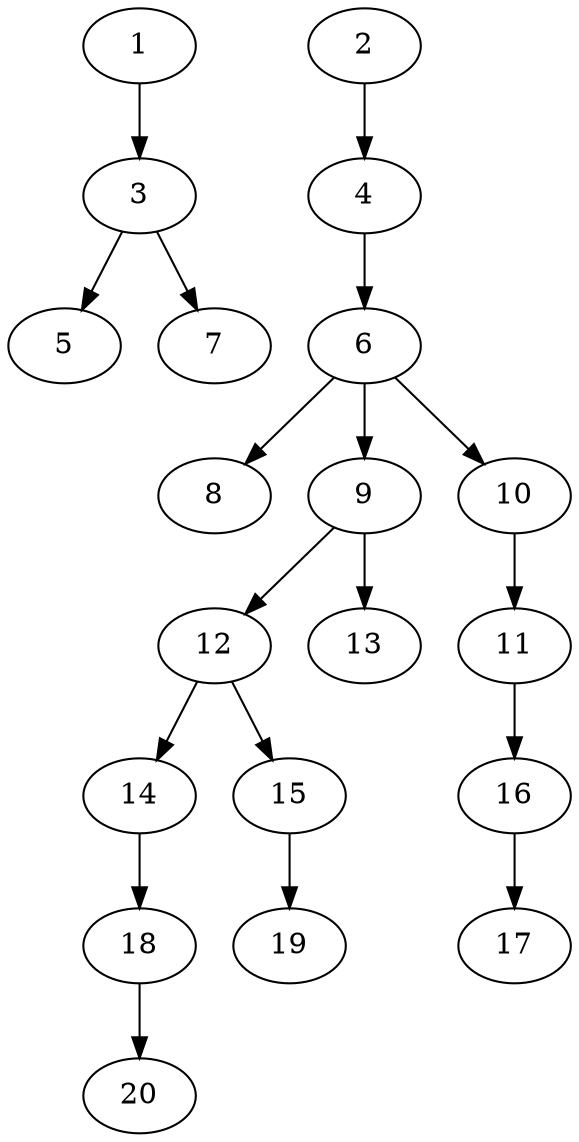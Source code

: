 // DAG (tier=1-easy, mode=data, n=20, ccr=0.313, fat=0.375, density=0.277, regular=0.667, jump=0.011, mindata=1048576, maxdata=8388608)
// DAG automatically generated by daggen at Sun Aug 24 16:33:33 2025
// /home/ermia/Project/Environments/daggen/bin/daggen --dot --ccr 0.313 --fat 0.375 --regular 0.667 --density 0.277 --jump 0.011 --mindata 1048576 --maxdata 8388608 -n 20 
digraph G {
  1 [size="34528779690835968000", alpha="0.15", expect_size="17264389845417984000"]
  1 -> 3 [size ="84828959539200"]
  2 [size="3410765599997952000", alpha="0.08", expect_size="1705382799998976000"]
  2 -> 4 [size ="18126943027200"]
  3 [size="6735299320621226", alpha="0.09", expect_size="3367649660310613"]
  3 -> 5 [size ="240911434907648"]
  3 -> 7 [size ="240911434907648"]
  4 [size="10085796618767250", alpha="0.16", expect_size="5042898309383625"]
  4 -> 6 [size ="9389905805312"]
  5 [size="323110773032204480", alpha="0.19", expect_size="161555386516102240"]
  6 [size="845480875557483008", alpha="0.07", expect_size="422740437778741504"]
  6 -> 8 [size ="483633861230592"]
  6 -> 9 [size ="483633861230592"]
  6 -> 10 [size ="483633861230592"]
  7 [size="622572243072532352", alpha="0.13", expect_size="311286121536266176"]
  8 [size="92216021461155971072", alpha="0.15", expect_size="46108010730577985536"]
  9 [size="1413912246187694", alpha="0.05", expect_size="706956123093847"]
  9 -> 12 [size ="48479577571328"]
  9 -> 13 [size ="48479577571328"]
  10 [size="7667567747044326", alpha="0.04", expect_size="3833783873522163"]
  10 -> 11 [size ="230418964021248"]
  11 [size="432393992107408960", alpha="0.16", expect_size="216196996053704480"]
  11 -> 16 [size ="389373757489152"]
  12 [size="181681557929442934784", alpha="0.00", expect_size="90840778964721467392"]
  12 -> 14 [size ="256623968780288"]
  12 -> 15 [size ="256623968780288"]
  13 [size="9952523095557432", alpha="0.13", expect_size="4976261547778716"]
  14 [size="1041081599962455168", alpha="0.13", expect_size="520540799981227584"]
  14 -> 18 [size ="490280792883200"]
  15 [size="1846477250499410", alpha="0.16", expect_size="923238625249705"]
  15 -> 19 [size ="93748138606592"]
  16 [size="579196236853829504", alpha="0.03", expect_size="289598118426914752"]
  16 -> 17 [size ="526585883000832"]
  17 [size="176777448598695200", alpha="0.05", expect_size="88388724299347600"]
  18 [size="2302204609596840", alpha="0.07", expect_size="1151102304798420"]
  18 -> 20 [size ="212408144494592"]
  19 [size="45603983331485024256", alpha="0.19", expect_size="22801991665742512128"]
  20 [size="1084340046138184192", alpha="0.13", expect_size="542170023069092096"]
}